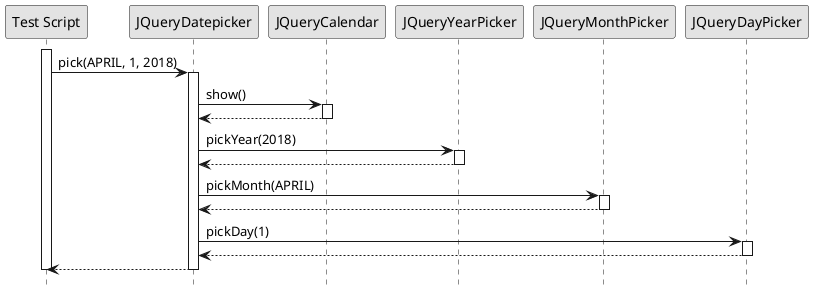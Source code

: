 @startuml

hide footbox
skinparam monochrome true
skinparam shadowing false

participant "Test Script"
participant JQueryDatepicker
participant JQueryCalendar
participant JQueryYearPicker
participant JQueryMonthPicker
participant JQueryDayPicker

activate "Test Script"

"Test Script" -> JQueryDatepicker : pick(APRIL, 1, 2018)
activate JQueryDatepicker
JQueryDatepicker -> JQueryCalendar : show()
activate JQueryCalendar
JQueryCalendar --> JQueryDatepicker
deactivate JQueryCalendar

JQueryDatepicker -> JQueryYearPicker: pickYear(2018)
activate JQueryYearPicker

JQueryYearPicker --> JQueryDatepicker
deactivate JQueryYearPicker

JQueryDatepicker -> JQueryMonthPicker: pickMonth(APRIL)
activate JQueryMonthPicker
JQueryMonthPicker --> JQueryDatepicker
deactivate JQueryMonthPicker


JQueryDatepicker -> JQueryDayPicker: pickDay(1)
activate JQueryDayPicker
JQueryDayPicker --> JQueryDatepicker
deactivate JQueryDayPicker

JQueryDatepicker --> "Test Script"
deactivate JQueryDatepicker

deactivate "Test Script"

@enduml
